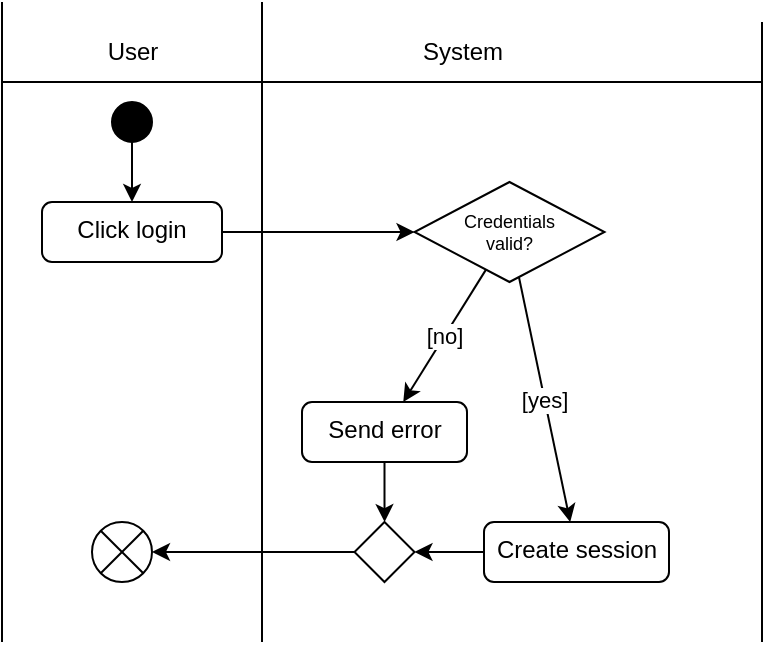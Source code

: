 <mxfile version="28.1.1">
  <diagram name="Page-1" id="Yr4BOMMFlqmh8c5RuyGG">
    <mxGraphModel dx="983" dy="570" grid="1" gridSize="10" guides="1" tooltips="1" connect="1" arrows="1" fold="1" page="1" pageScale="1" pageWidth="827" pageHeight="1169" math="0" shadow="0">
      <root>
        <mxCell id="0" />
        <mxCell id="1" parent="0" />
        <mxCell id="x9LDlvA2faZpsrg1kULh-1" value="User" style="text;html=1;align=center;verticalAlign=middle;resizable=0;points=[];autosize=1;strokeColor=none;fillColor=none;" vertex="1" parent="1">
          <mxGeometry x="120" y="90" width="50" height="30" as="geometry" />
        </mxCell>
        <mxCell id="x9LDlvA2faZpsrg1kULh-2" value="System" style="text;html=1;align=center;verticalAlign=middle;resizable=0;points=[];autosize=1;strokeColor=none;fillColor=none;" vertex="1" parent="1">
          <mxGeometry x="280" y="90" width="60" height="30" as="geometry" />
        </mxCell>
        <mxCell id="x9LDlvA2faZpsrg1kULh-3" value="" style="endArrow=none;html=1;rounded=0;" edge="1" parent="1">
          <mxGeometry width="50" height="50" relative="1" as="geometry">
            <mxPoint x="80" y="400" as="sourcePoint" />
            <mxPoint x="80" y="80" as="targetPoint" />
          </mxGeometry>
        </mxCell>
        <mxCell id="x9LDlvA2faZpsrg1kULh-4" value="" style="endArrow=none;html=1;rounded=0;" edge="1" parent="1">
          <mxGeometry width="50" height="50" relative="1" as="geometry">
            <mxPoint x="210" y="400" as="sourcePoint" />
            <mxPoint x="210" y="80" as="targetPoint" />
          </mxGeometry>
        </mxCell>
        <mxCell id="x9LDlvA2faZpsrg1kULh-5" value="" style="endArrow=none;html=1;rounded=0;" edge="1" parent="1">
          <mxGeometry width="50" height="50" relative="1" as="geometry">
            <mxPoint x="460" y="400" as="sourcePoint" />
            <mxPoint x="460" y="90" as="targetPoint" />
          </mxGeometry>
        </mxCell>
        <mxCell id="x9LDlvA2faZpsrg1kULh-6" value="" style="endArrow=none;html=1;rounded=0;" edge="1" parent="1">
          <mxGeometry width="50" height="50" relative="1" as="geometry">
            <mxPoint x="460" y="120" as="sourcePoint" />
            <mxPoint x="80" y="120" as="targetPoint" />
          </mxGeometry>
        </mxCell>
        <mxCell id="x9LDlvA2faZpsrg1kULh-14" style="edgeStyle=orthogonalEdgeStyle;rounded=0;orthogonalLoop=1;jettySize=auto;html=1;" edge="1" parent="1" source="x9LDlvA2faZpsrg1kULh-7" target="x9LDlvA2faZpsrg1kULh-8">
          <mxGeometry relative="1" as="geometry" />
        </mxCell>
        <mxCell id="x9LDlvA2faZpsrg1kULh-7" value="" style="ellipse;fillColor=strokeColor;html=1;" vertex="1" parent="1">
          <mxGeometry x="135" y="130" width="20" height="20" as="geometry" />
        </mxCell>
        <mxCell id="x9LDlvA2faZpsrg1kULh-29" style="edgeStyle=orthogonalEdgeStyle;rounded=0;orthogonalLoop=1;jettySize=auto;html=1;" edge="1" parent="1" source="x9LDlvA2faZpsrg1kULh-8" target="x9LDlvA2faZpsrg1kULh-10">
          <mxGeometry relative="1" as="geometry" />
        </mxCell>
        <mxCell id="x9LDlvA2faZpsrg1kULh-8" value="Click login" style="html=1;align=center;verticalAlign=top;rounded=1;absoluteArcSize=1;arcSize=10;dashed=0;whiteSpace=wrap;" vertex="1" parent="1">
          <mxGeometry x="100" y="180" width="90" height="30" as="geometry" />
        </mxCell>
        <mxCell id="x9LDlvA2faZpsrg1kULh-16" value="[no]" style="rounded=0;orthogonalLoop=1;jettySize=auto;html=1;" edge="1" parent="1" source="x9LDlvA2faZpsrg1kULh-10" target="x9LDlvA2faZpsrg1kULh-15">
          <mxGeometry relative="1" as="geometry" />
        </mxCell>
        <mxCell id="x9LDlvA2faZpsrg1kULh-18" value="[yes]" style="rounded=0;orthogonalLoop=1;jettySize=auto;html=1;" edge="1" parent="1" source="x9LDlvA2faZpsrg1kULh-10" target="x9LDlvA2faZpsrg1kULh-17">
          <mxGeometry relative="1" as="geometry" />
        </mxCell>
        <mxCell id="x9LDlvA2faZpsrg1kULh-10" value="Credentials&#xa;valid?" style="rhombus;fontSize=9;" vertex="1" parent="1">
          <mxGeometry x="286.25" y="170" width="95" height="50" as="geometry" />
        </mxCell>
        <mxCell id="x9LDlvA2faZpsrg1kULh-27" style="edgeStyle=orthogonalEdgeStyle;rounded=0;orthogonalLoop=1;jettySize=auto;html=1;" edge="1" parent="1" source="x9LDlvA2faZpsrg1kULh-15" target="x9LDlvA2faZpsrg1kULh-25">
          <mxGeometry relative="1" as="geometry" />
        </mxCell>
        <mxCell id="x9LDlvA2faZpsrg1kULh-15" value="Send error" style="html=1;align=center;verticalAlign=top;rounded=1;absoluteArcSize=1;arcSize=10;dashed=0;whiteSpace=wrap;" vertex="1" parent="1">
          <mxGeometry x="230" y="280" width="82.5" height="30" as="geometry" />
        </mxCell>
        <mxCell id="x9LDlvA2faZpsrg1kULh-26" style="edgeStyle=orthogonalEdgeStyle;rounded=0;orthogonalLoop=1;jettySize=auto;html=1;" edge="1" parent="1" source="x9LDlvA2faZpsrg1kULh-17" target="x9LDlvA2faZpsrg1kULh-25">
          <mxGeometry relative="1" as="geometry" />
        </mxCell>
        <mxCell id="x9LDlvA2faZpsrg1kULh-17" value="Create session" style="html=1;align=center;verticalAlign=top;rounded=1;absoluteArcSize=1;arcSize=10;dashed=0;whiteSpace=wrap;" vertex="1" parent="1">
          <mxGeometry x="321" y="340" width="92.5" height="30" as="geometry" />
        </mxCell>
        <mxCell id="x9LDlvA2faZpsrg1kULh-19" value="" style="shape=sumEllipse;perimeter=ellipsePerimeter;html=1;backgroundOutline=1;" vertex="1" parent="1">
          <mxGeometry x="125" y="340" width="30" height="30" as="geometry" />
        </mxCell>
        <mxCell id="x9LDlvA2faZpsrg1kULh-28" style="edgeStyle=orthogonalEdgeStyle;rounded=0;orthogonalLoop=1;jettySize=auto;html=1;" edge="1" parent="1" source="x9LDlvA2faZpsrg1kULh-25" target="x9LDlvA2faZpsrg1kULh-19">
          <mxGeometry relative="1" as="geometry" />
        </mxCell>
        <mxCell id="x9LDlvA2faZpsrg1kULh-25" value="" style="rhombus;" vertex="1" parent="1">
          <mxGeometry x="256.25" y="340" width="30" height="30" as="geometry" />
        </mxCell>
      </root>
    </mxGraphModel>
  </diagram>
</mxfile>
